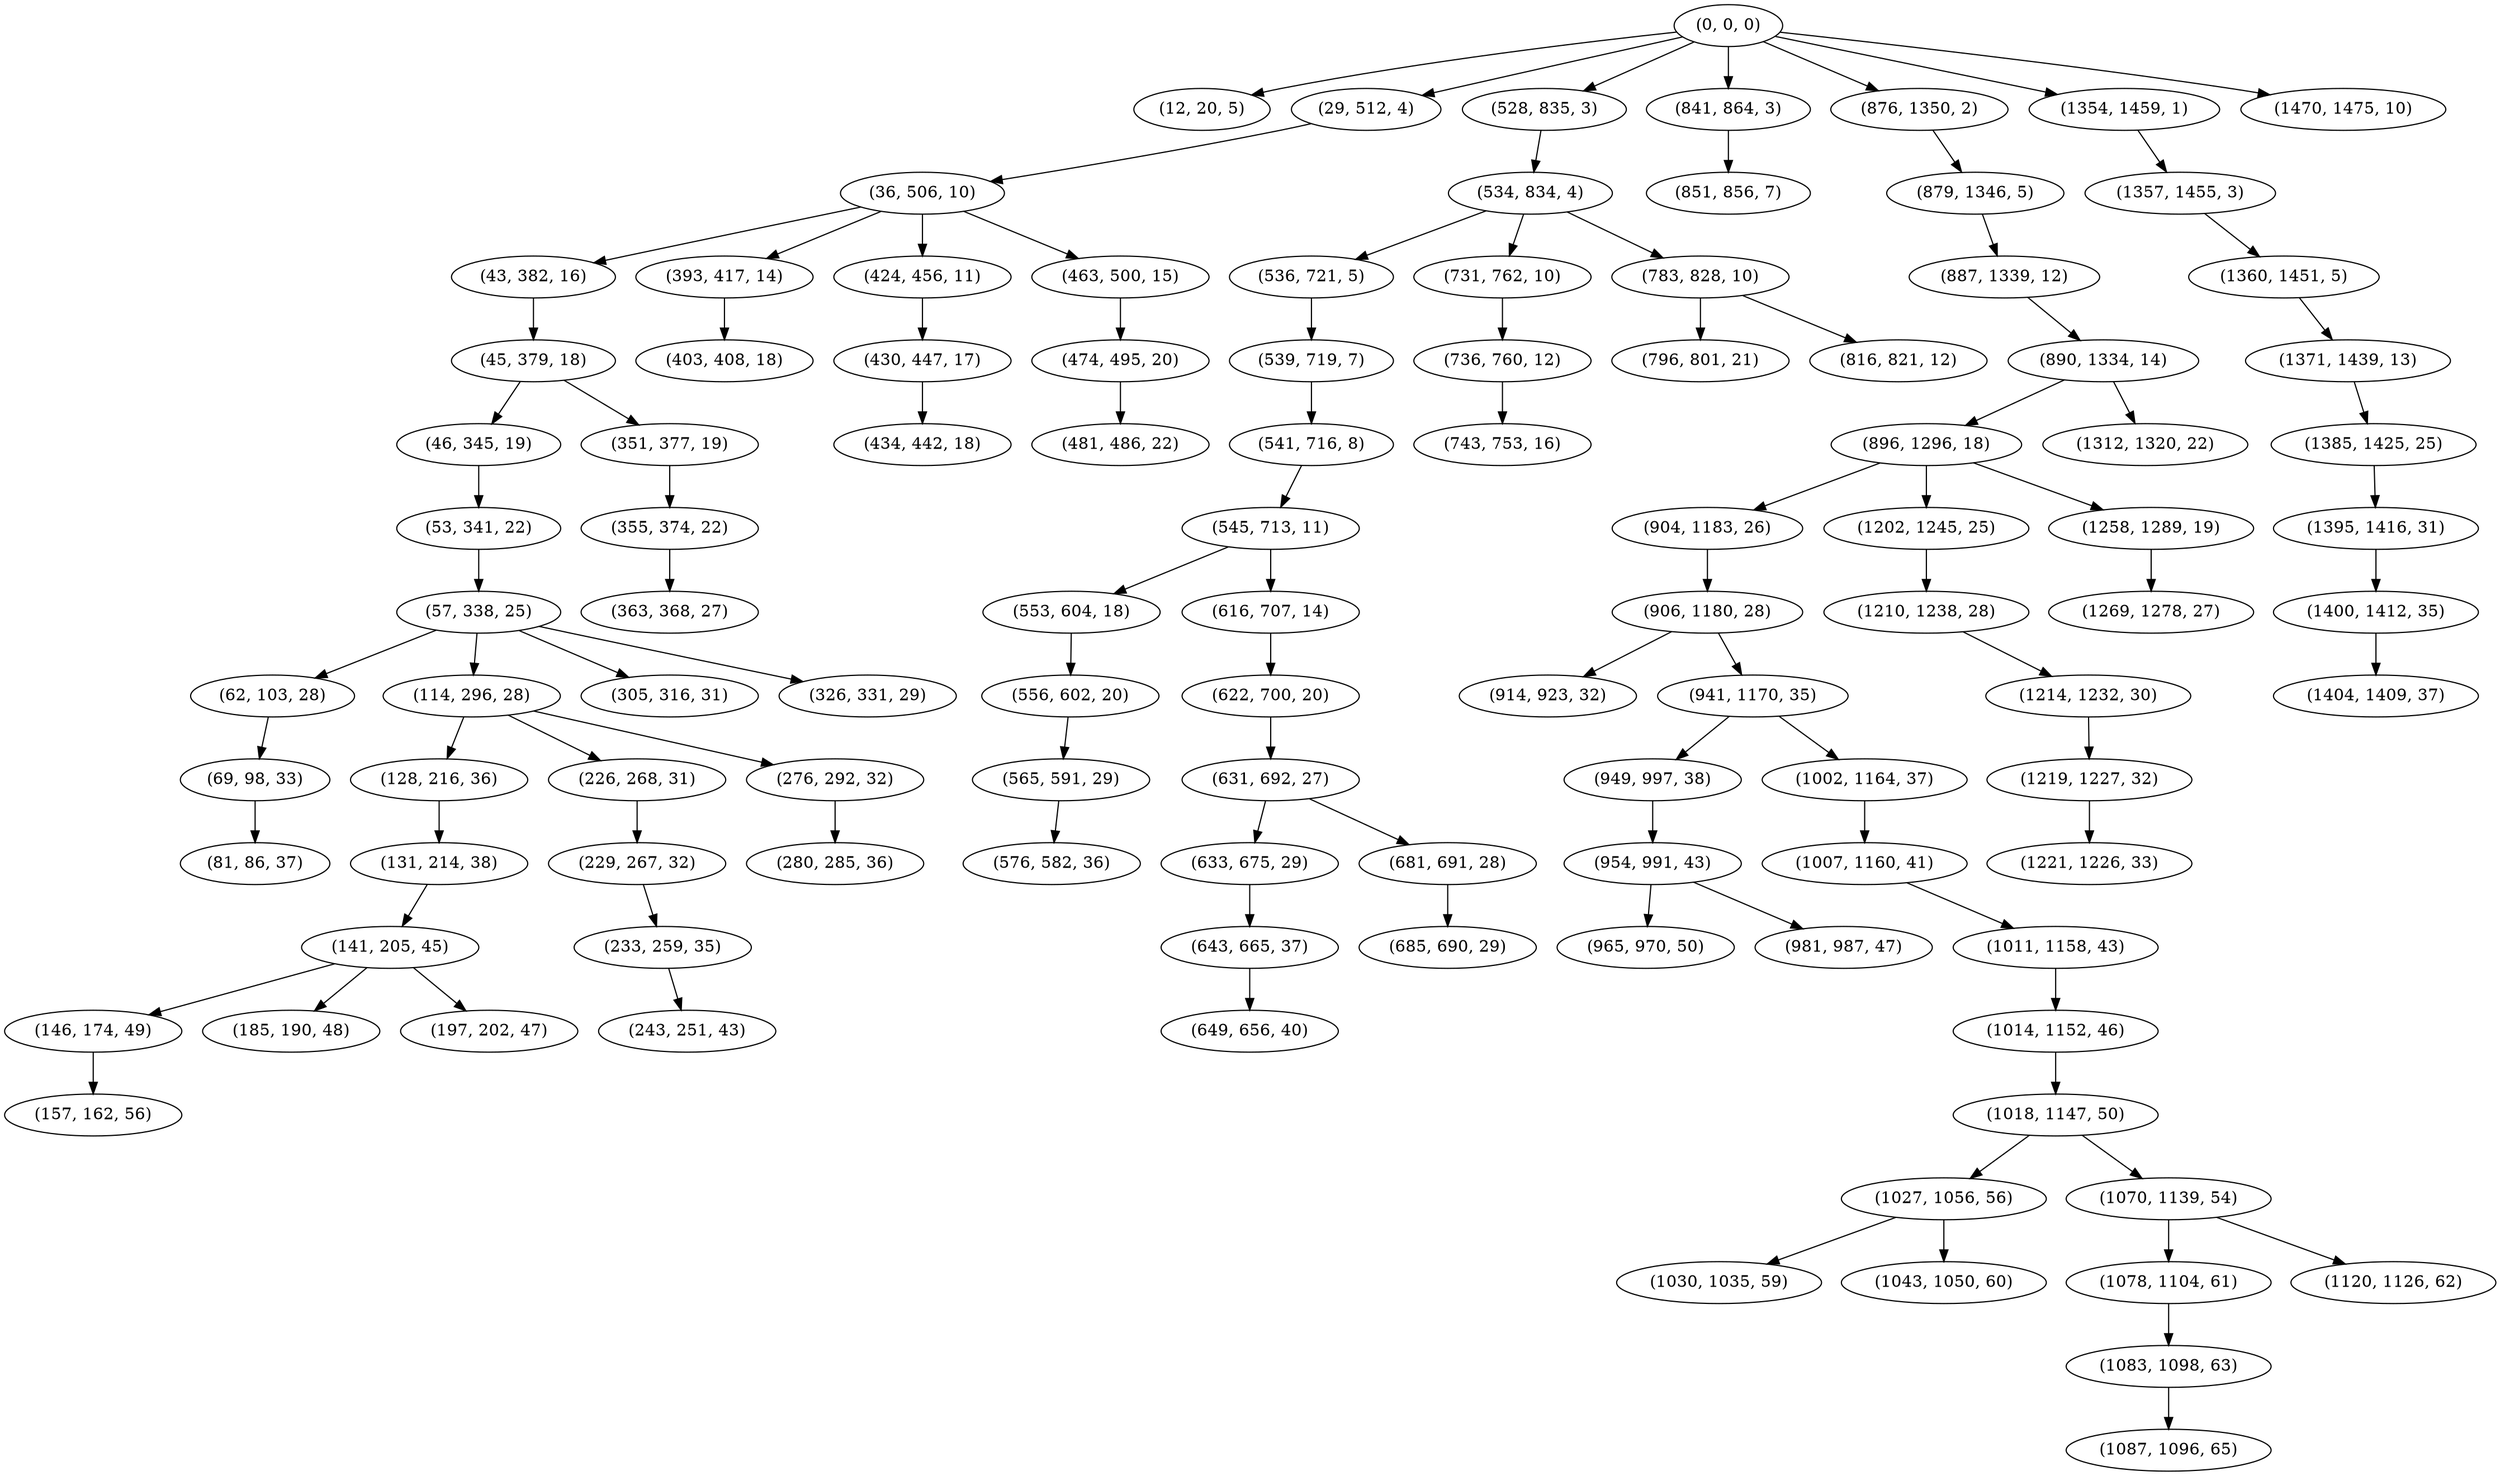 digraph tree {
    "(0, 0, 0)";
    "(12, 20, 5)";
    "(29, 512, 4)";
    "(36, 506, 10)";
    "(43, 382, 16)";
    "(45, 379, 18)";
    "(46, 345, 19)";
    "(53, 341, 22)";
    "(57, 338, 25)";
    "(62, 103, 28)";
    "(69, 98, 33)";
    "(81, 86, 37)";
    "(114, 296, 28)";
    "(128, 216, 36)";
    "(131, 214, 38)";
    "(141, 205, 45)";
    "(146, 174, 49)";
    "(157, 162, 56)";
    "(185, 190, 48)";
    "(197, 202, 47)";
    "(226, 268, 31)";
    "(229, 267, 32)";
    "(233, 259, 35)";
    "(243, 251, 43)";
    "(276, 292, 32)";
    "(280, 285, 36)";
    "(305, 316, 31)";
    "(326, 331, 29)";
    "(351, 377, 19)";
    "(355, 374, 22)";
    "(363, 368, 27)";
    "(393, 417, 14)";
    "(403, 408, 18)";
    "(424, 456, 11)";
    "(430, 447, 17)";
    "(434, 442, 18)";
    "(463, 500, 15)";
    "(474, 495, 20)";
    "(481, 486, 22)";
    "(528, 835, 3)";
    "(534, 834, 4)";
    "(536, 721, 5)";
    "(539, 719, 7)";
    "(541, 716, 8)";
    "(545, 713, 11)";
    "(553, 604, 18)";
    "(556, 602, 20)";
    "(565, 591, 29)";
    "(576, 582, 36)";
    "(616, 707, 14)";
    "(622, 700, 20)";
    "(631, 692, 27)";
    "(633, 675, 29)";
    "(643, 665, 37)";
    "(649, 656, 40)";
    "(681, 691, 28)";
    "(685, 690, 29)";
    "(731, 762, 10)";
    "(736, 760, 12)";
    "(743, 753, 16)";
    "(783, 828, 10)";
    "(796, 801, 21)";
    "(816, 821, 12)";
    "(841, 864, 3)";
    "(851, 856, 7)";
    "(876, 1350, 2)";
    "(879, 1346, 5)";
    "(887, 1339, 12)";
    "(890, 1334, 14)";
    "(896, 1296, 18)";
    "(904, 1183, 26)";
    "(906, 1180, 28)";
    "(914, 923, 32)";
    "(941, 1170, 35)";
    "(949, 997, 38)";
    "(954, 991, 43)";
    "(965, 970, 50)";
    "(981, 987, 47)";
    "(1002, 1164, 37)";
    "(1007, 1160, 41)";
    "(1011, 1158, 43)";
    "(1014, 1152, 46)";
    "(1018, 1147, 50)";
    "(1027, 1056, 56)";
    "(1030, 1035, 59)";
    "(1043, 1050, 60)";
    "(1070, 1139, 54)";
    "(1078, 1104, 61)";
    "(1083, 1098, 63)";
    "(1087, 1096, 65)";
    "(1120, 1126, 62)";
    "(1202, 1245, 25)";
    "(1210, 1238, 28)";
    "(1214, 1232, 30)";
    "(1219, 1227, 32)";
    "(1221, 1226, 33)";
    "(1258, 1289, 19)";
    "(1269, 1278, 27)";
    "(1312, 1320, 22)";
    "(1354, 1459, 1)";
    "(1357, 1455, 3)";
    "(1360, 1451, 5)";
    "(1371, 1439, 13)";
    "(1385, 1425, 25)";
    "(1395, 1416, 31)";
    "(1400, 1412, 35)";
    "(1404, 1409, 37)";
    "(1470, 1475, 10)";
    "(0, 0, 0)" -> "(12, 20, 5)";
    "(0, 0, 0)" -> "(29, 512, 4)";
    "(0, 0, 0)" -> "(528, 835, 3)";
    "(0, 0, 0)" -> "(841, 864, 3)";
    "(0, 0, 0)" -> "(876, 1350, 2)";
    "(0, 0, 0)" -> "(1354, 1459, 1)";
    "(0, 0, 0)" -> "(1470, 1475, 10)";
    "(29, 512, 4)" -> "(36, 506, 10)";
    "(36, 506, 10)" -> "(43, 382, 16)";
    "(36, 506, 10)" -> "(393, 417, 14)";
    "(36, 506, 10)" -> "(424, 456, 11)";
    "(36, 506, 10)" -> "(463, 500, 15)";
    "(43, 382, 16)" -> "(45, 379, 18)";
    "(45, 379, 18)" -> "(46, 345, 19)";
    "(45, 379, 18)" -> "(351, 377, 19)";
    "(46, 345, 19)" -> "(53, 341, 22)";
    "(53, 341, 22)" -> "(57, 338, 25)";
    "(57, 338, 25)" -> "(62, 103, 28)";
    "(57, 338, 25)" -> "(114, 296, 28)";
    "(57, 338, 25)" -> "(305, 316, 31)";
    "(57, 338, 25)" -> "(326, 331, 29)";
    "(62, 103, 28)" -> "(69, 98, 33)";
    "(69, 98, 33)" -> "(81, 86, 37)";
    "(114, 296, 28)" -> "(128, 216, 36)";
    "(114, 296, 28)" -> "(226, 268, 31)";
    "(114, 296, 28)" -> "(276, 292, 32)";
    "(128, 216, 36)" -> "(131, 214, 38)";
    "(131, 214, 38)" -> "(141, 205, 45)";
    "(141, 205, 45)" -> "(146, 174, 49)";
    "(141, 205, 45)" -> "(185, 190, 48)";
    "(141, 205, 45)" -> "(197, 202, 47)";
    "(146, 174, 49)" -> "(157, 162, 56)";
    "(226, 268, 31)" -> "(229, 267, 32)";
    "(229, 267, 32)" -> "(233, 259, 35)";
    "(233, 259, 35)" -> "(243, 251, 43)";
    "(276, 292, 32)" -> "(280, 285, 36)";
    "(351, 377, 19)" -> "(355, 374, 22)";
    "(355, 374, 22)" -> "(363, 368, 27)";
    "(393, 417, 14)" -> "(403, 408, 18)";
    "(424, 456, 11)" -> "(430, 447, 17)";
    "(430, 447, 17)" -> "(434, 442, 18)";
    "(463, 500, 15)" -> "(474, 495, 20)";
    "(474, 495, 20)" -> "(481, 486, 22)";
    "(528, 835, 3)" -> "(534, 834, 4)";
    "(534, 834, 4)" -> "(536, 721, 5)";
    "(534, 834, 4)" -> "(731, 762, 10)";
    "(534, 834, 4)" -> "(783, 828, 10)";
    "(536, 721, 5)" -> "(539, 719, 7)";
    "(539, 719, 7)" -> "(541, 716, 8)";
    "(541, 716, 8)" -> "(545, 713, 11)";
    "(545, 713, 11)" -> "(553, 604, 18)";
    "(545, 713, 11)" -> "(616, 707, 14)";
    "(553, 604, 18)" -> "(556, 602, 20)";
    "(556, 602, 20)" -> "(565, 591, 29)";
    "(565, 591, 29)" -> "(576, 582, 36)";
    "(616, 707, 14)" -> "(622, 700, 20)";
    "(622, 700, 20)" -> "(631, 692, 27)";
    "(631, 692, 27)" -> "(633, 675, 29)";
    "(631, 692, 27)" -> "(681, 691, 28)";
    "(633, 675, 29)" -> "(643, 665, 37)";
    "(643, 665, 37)" -> "(649, 656, 40)";
    "(681, 691, 28)" -> "(685, 690, 29)";
    "(731, 762, 10)" -> "(736, 760, 12)";
    "(736, 760, 12)" -> "(743, 753, 16)";
    "(783, 828, 10)" -> "(796, 801, 21)";
    "(783, 828, 10)" -> "(816, 821, 12)";
    "(841, 864, 3)" -> "(851, 856, 7)";
    "(876, 1350, 2)" -> "(879, 1346, 5)";
    "(879, 1346, 5)" -> "(887, 1339, 12)";
    "(887, 1339, 12)" -> "(890, 1334, 14)";
    "(890, 1334, 14)" -> "(896, 1296, 18)";
    "(890, 1334, 14)" -> "(1312, 1320, 22)";
    "(896, 1296, 18)" -> "(904, 1183, 26)";
    "(896, 1296, 18)" -> "(1202, 1245, 25)";
    "(896, 1296, 18)" -> "(1258, 1289, 19)";
    "(904, 1183, 26)" -> "(906, 1180, 28)";
    "(906, 1180, 28)" -> "(914, 923, 32)";
    "(906, 1180, 28)" -> "(941, 1170, 35)";
    "(941, 1170, 35)" -> "(949, 997, 38)";
    "(941, 1170, 35)" -> "(1002, 1164, 37)";
    "(949, 997, 38)" -> "(954, 991, 43)";
    "(954, 991, 43)" -> "(965, 970, 50)";
    "(954, 991, 43)" -> "(981, 987, 47)";
    "(1002, 1164, 37)" -> "(1007, 1160, 41)";
    "(1007, 1160, 41)" -> "(1011, 1158, 43)";
    "(1011, 1158, 43)" -> "(1014, 1152, 46)";
    "(1014, 1152, 46)" -> "(1018, 1147, 50)";
    "(1018, 1147, 50)" -> "(1027, 1056, 56)";
    "(1018, 1147, 50)" -> "(1070, 1139, 54)";
    "(1027, 1056, 56)" -> "(1030, 1035, 59)";
    "(1027, 1056, 56)" -> "(1043, 1050, 60)";
    "(1070, 1139, 54)" -> "(1078, 1104, 61)";
    "(1070, 1139, 54)" -> "(1120, 1126, 62)";
    "(1078, 1104, 61)" -> "(1083, 1098, 63)";
    "(1083, 1098, 63)" -> "(1087, 1096, 65)";
    "(1202, 1245, 25)" -> "(1210, 1238, 28)";
    "(1210, 1238, 28)" -> "(1214, 1232, 30)";
    "(1214, 1232, 30)" -> "(1219, 1227, 32)";
    "(1219, 1227, 32)" -> "(1221, 1226, 33)";
    "(1258, 1289, 19)" -> "(1269, 1278, 27)";
    "(1354, 1459, 1)" -> "(1357, 1455, 3)";
    "(1357, 1455, 3)" -> "(1360, 1451, 5)";
    "(1360, 1451, 5)" -> "(1371, 1439, 13)";
    "(1371, 1439, 13)" -> "(1385, 1425, 25)";
    "(1385, 1425, 25)" -> "(1395, 1416, 31)";
    "(1395, 1416, 31)" -> "(1400, 1412, 35)";
    "(1400, 1412, 35)" -> "(1404, 1409, 37)";
}
